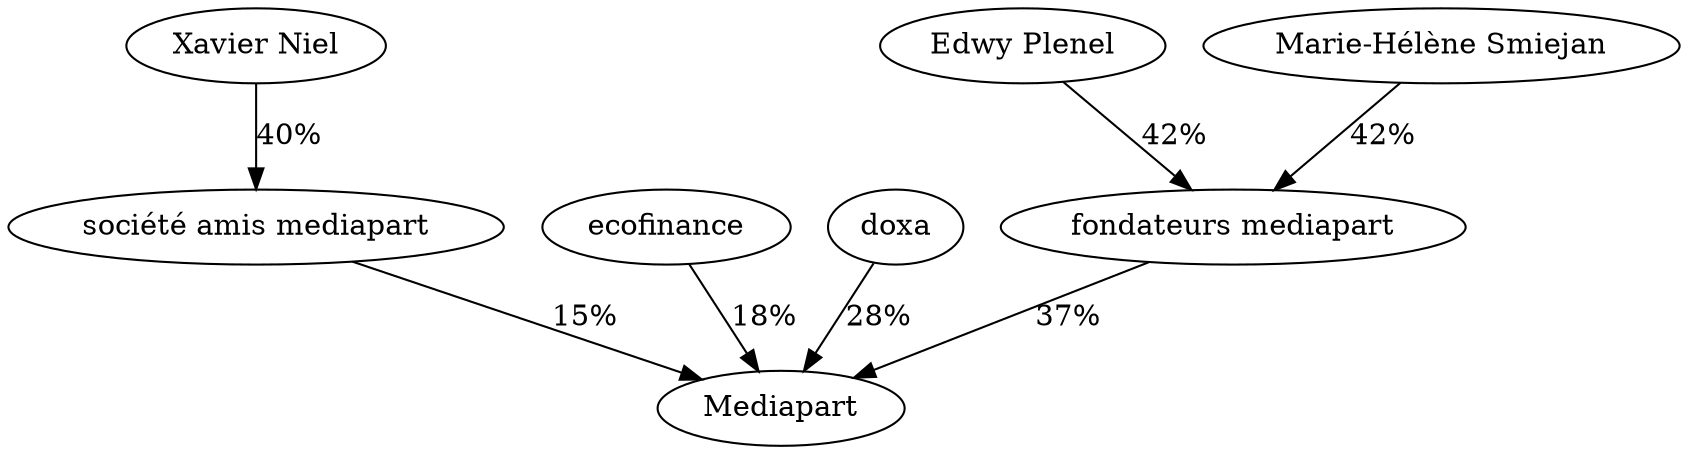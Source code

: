 digraph G {
  "fondateurs mediapart" -> "Mediapart" [label="37%"];
  "Edwy Plenel" -> "fondateurs mediapart" [label="42%"];
  "Marie-Hélène Smiejan" -> "fondateurs mediapart" [label="42%"];
  "société amis mediapart" -> "Mediapart" [label="15%"];
  "Xavier Niel" -> "société amis mediapart" [label="40%"];
  "ecofinance" -> "Mediapart" [label="18%"];
  "doxa" -> "Mediapart" [label="28%"];
}